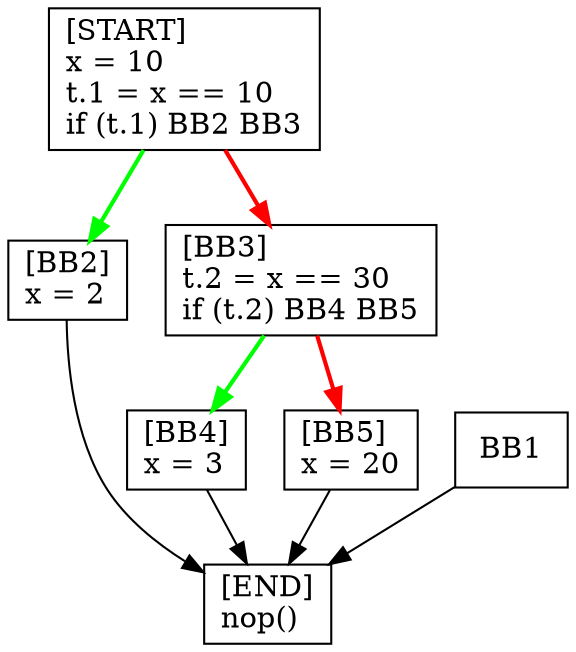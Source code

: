 digraph {
  node [shape=box]
  START [label="[START]\lx = 10\lt.1 = x == 10\lif (t.1) BB2 BB3\l"];
  BB2 [label="[BB2]\lx = 2\l"];
  BB3 [label="[BB3]\lt.2 = x == 30\lif (t.2) BB4 BB5\l"];
  BB4 [label="[BB4]\lx = 3\l"];
  BB5 [label="[BB5]\lx = 20\l"];
  END [label="[END]\lnop()\l"];
  BB3 -> BB5 [color=red, penwidth=2];
  START -> BB2 [color=green, penwidth=2];
  START -> BB3 [color=red, penwidth=2];
  BB1 -> END;
  BB3 -> BB4 [color=green, penwidth=2];
  BB4 -> END;
  BB2 -> END;
  BB5 -> END;
}
